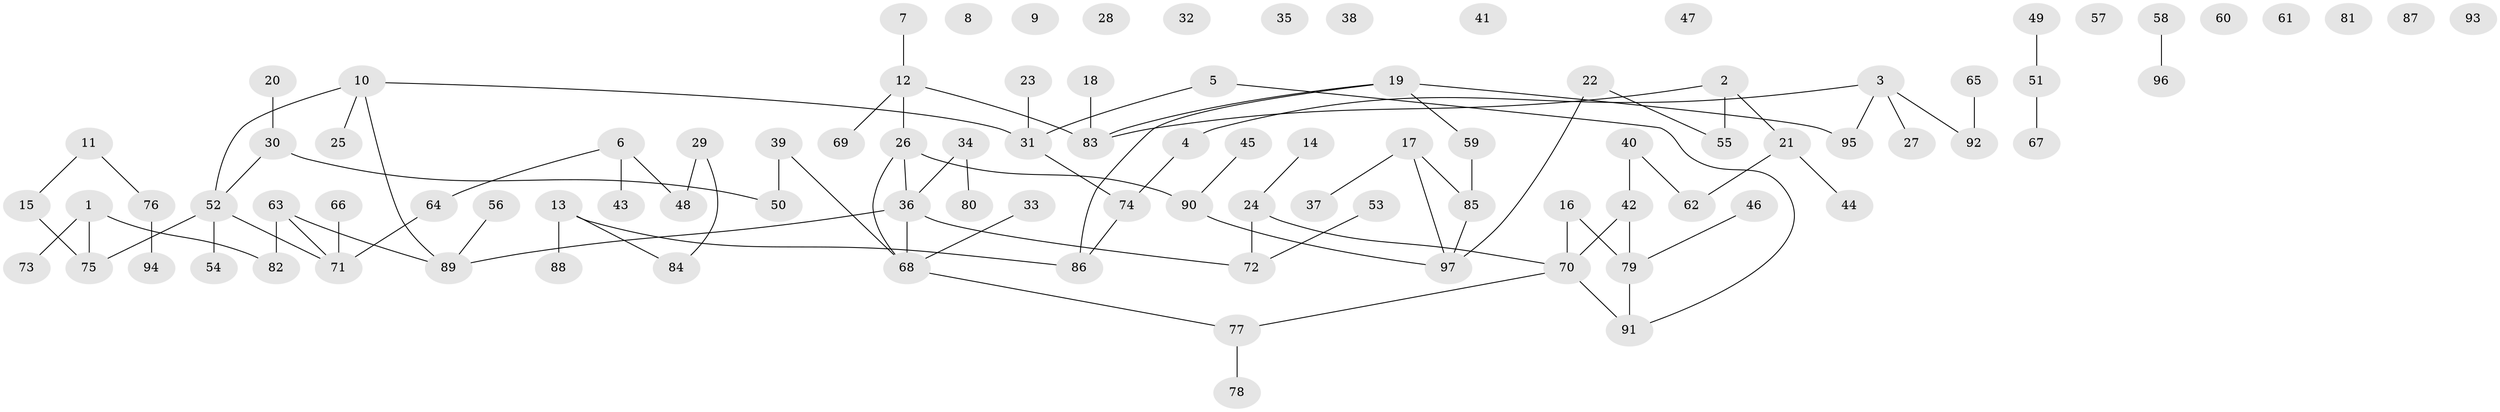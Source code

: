 // Generated by graph-tools (version 1.1) at 2025/00/03/09/25 03:00:52]
// undirected, 97 vertices, 95 edges
graph export_dot {
graph [start="1"]
  node [color=gray90,style=filled];
  1;
  2;
  3;
  4;
  5;
  6;
  7;
  8;
  9;
  10;
  11;
  12;
  13;
  14;
  15;
  16;
  17;
  18;
  19;
  20;
  21;
  22;
  23;
  24;
  25;
  26;
  27;
  28;
  29;
  30;
  31;
  32;
  33;
  34;
  35;
  36;
  37;
  38;
  39;
  40;
  41;
  42;
  43;
  44;
  45;
  46;
  47;
  48;
  49;
  50;
  51;
  52;
  53;
  54;
  55;
  56;
  57;
  58;
  59;
  60;
  61;
  62;
  63;
  64;
  65;
  66;
  67;
  68;
  69;
  70;
  71;
  72;
  73;
  74;
  75;
  76;
  77;
  78;
  79;
  80;
  81;
  82;
  83;
  84;
  85;
  86;
  87;
  88;
  89;
  90;
  91;
  92;
  93;
  94;
  95;
  96;
  97;
  1 -- 73;
  1 -- 75;
  1 -- 82;
  2 -- 21;
  2 -- 55;
  2 -- 83;
  3 -- 4;
  3 -- 27;
  3 -- 92;
  3 -- 95;
  4 -- 74;
  5 -- 31;
  5 -- 91;
  6 -- 43;
  6 -- 48;
  6 -- 64;
  7 -- 12;
  10 -- 25;
  10 -- 31;
  10 -- 52;
  10 -- 89;
  11 -- 15;
  11 -- 76;
  12 -- 26;
  12 -- 69;
  12 -- 83;
  13 -- 84;
  13 -- 86;
  13 -- 88;
  14 -- 24;
  15 -- 75;
  16 -- 70;
  16 -- 79;
  17 -- 37;
  17 -- 85;
  17 -- 97;
  18 -- 83;
  19 -- 59;
  19 -- 83;
  19 -- 86;
  19 -- 95;
  20 -- 30;
  21 -- 44;
  21 -- 62;
  22 -- 55;
  22 -- 97;
  23 -- 31;
  24 -- 70;
  24 -- 72;
  26 -- 36;
  26 -- 68;
  26 -- 90;
  29 -- 48;
  29 -- 84;
  30 -- 50;
  30 -- 52;
  31 -- 74;
  33 -- 68;
  34 -- 36;
  34 -- 80;
  36 -- 68;
  36 -- 72;
  36 -- 89;
  39 -- 50;
  39 -- 68;
  40 -- 42;
  40 -- 62;
  42 -- 70;
  42 -- 79;
  45 -- 90;
  46 -- 79;
  49 -- 51;
  51 -- 67;
  52 -- 54;
  52 -- 71;
  52 -- 75;
  53 -- 72;
  56 -- 89;
  58 -- 96;
  59 -- 85;
  63 -- 71;
  63 -- 82;
  63 -- 89;
  64 -- 71;
  65 -- 92;
  66 -- 71;
  68 -- 77;
  70 -- 77;
  70 -- 91;
  74 -- 86;
  76 -- 94;
  77 -- 78;
  79 -- 91;
  85 -- 97;
  90 -- 97;
}
